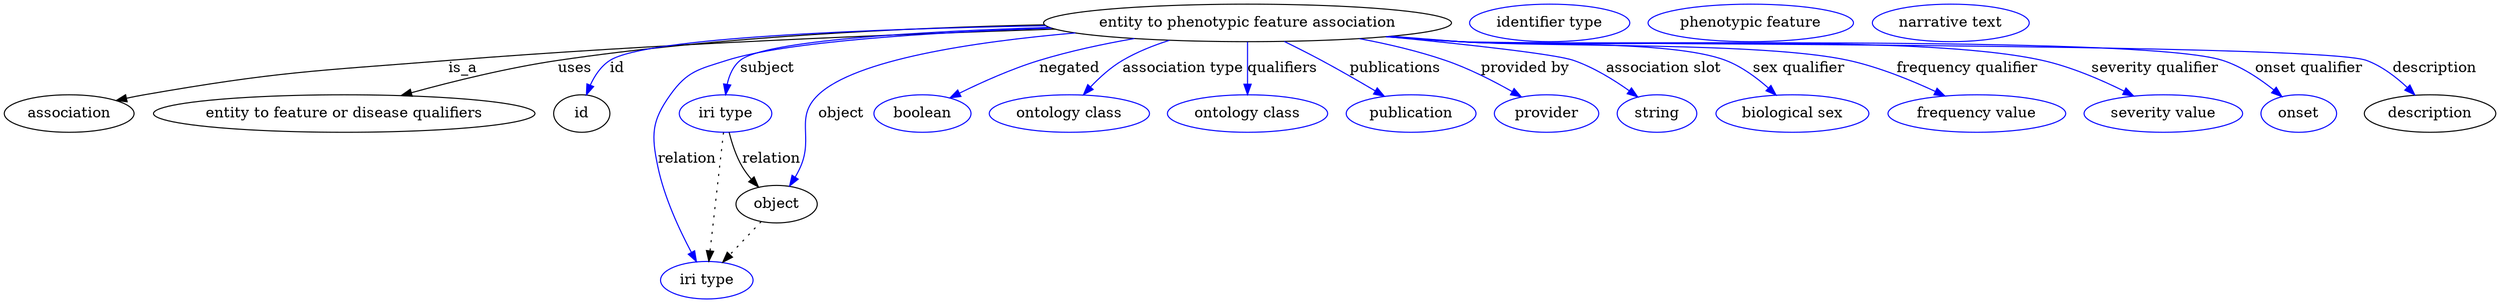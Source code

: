 digraph {
	graph [bb="0,0,1961.8,281"];
	node [label="\N"];
	"entity to phenotypic feature association"	 [height=0.5,
		label="entity to phenotypic feature association",
		pos="982.4,263",
		width=4.1417];
	association	 [height=0.5,
		pos="49.402,177",
		width=1.3723];
	"entity to phenotypic feature association" -> association	 [label=is_a,
		lp="356.68,220",
		pos="e,85.661,189.27 838.78,258.07 709.41,252.88 514.12,243.16 344.85,227 238.85,216.88 211.38,217.97 107.4,195 103.52,194.14 99.517,\
193.15 95.521,192.07"];
	"entity to feature or disease qualifiers"	 [height=0.5,
		pos="255.4,177",
		width=3.8483];
	"entity to phenotypic feature association" -> "entity to feature or disease qualifiers"	 [label=uses,
		lp="440.46,220",
		pos="e,303.55,193.97 840.73,257.29 703.26,251.11 504.56,240.34 428.29,227 389.21,220.16 346.37,207.81 313.11,197.09"];
	id	 [height=0.5,
		pos="439.4,177",
		width=0.75];
	"entity to phenotypic feature association" -> id	 [color=blue,
		label=id,
		lp="475.85,220",
		pos="e,445.3,194.92 835.92,259.57 695.42,255.18 500.18,245.78 469.51,227 460.88,221.72 454.4,212.94 449.71,204.21",
		style=solid];
	subject	 [color=blue,
		height=0.5,
		label="iri type",
		pos="564.4,177",
		width=0.9834];
	"entity to phenotypic feature association" -> subject	 [color=blue,
		label=subject,
		lp="602.23,220",
		pos="e,565.85,195.08 839.79,257.69 733.06,252.47 602.13,242.92 581.75,227 574.85,221.61 570.68,213.31 568.17,205.01",
		style=solid];
	relation	 [color=blue,
		height=0.5,
		label="iri type",
		pos="548.4,18",
		width=0.9834];
	"entity to phenotypic feature association" -> relation	 [color=blue,
		label=relation,
		lp="535.78,134",
		pos="e,540.87,35.718 838.77,258.07 739.48,253.23 616.87,244 568.4,227 544.21,218.51 533.88,216.81 520.4,195 504.43,169.17 508.97,157.01 \
513.64,127 518.1,98.366 528.76,66.968 537.12,45.255",
		style=solid];
	object	 [height=0.5,
		pos="608.4,91",
		width=0.88096];
	"entity to phenotypic feature association" -> object	 [color=blue,
		label=object,
		lp="661.51,177",
		pos="e,617.32,108.32 862.39,252.31 778.26,242.38 675.47,224.58 644.19,195 621.42,173.45 636.31,156.4 625.4,127 624.25,123.89 622.93,120.68 \
621.55,117.52",
		style=solid];
	negated	 [color=blue,
		height=0.5,
		label=boolean,
		pos="725.4,177",
		width=1.0584];
	"entity to phenotypic feature association" -> negated	 [color=blue,
		label=negated,
		lp="848.17,220",
		pos="e,749.46,191 900.11,247.89 875.86,242.42 849.5,235.46 825.87,227 802.54,218.64 777.59,206.25 758.39,195.89",
		style=solid];
	"association type"	 [color=blue,
		height=0.5,
		label="ontology class",
		pos="842.4,177",
		width=1.6931];
	"entity to phenotypic feature association" -> "association type"	 [color=blue,
		label="association type",
		lp="934.31,220",
		pos="e,855.33,194.67 926.24,246.26 913.3,241.12 900,234.73 888.59,227 878.7,220.3 869.43,211.1 861.82,202.41",
		style=solid];
	qualifiers	 [color=blue,
		height=0.5,
		label="ontology class",
		pos="982.4,177",
		width=1.6931];
	"entity to phenotypic feature association" -> qualifiers	 [color=blue,
		label=qualifiers,
		lp="1008.5,220",
		pos="e,982.4,195.21 982.4,244.76 982.4,233.36 982.4,218.43 982.4,205.49",
		style=solid];
	publications	 [color=blue,
		height=0.5,
		label=publication,
		pos="1111.4,177",
		width=1.3859];
	"entity to phenotypic feature association" -> publications	 [color=blue,
		label=publications,
		lp="1093.6,220",
		pos="e,1088.2,193.16 1010.4,245.21 1019.4,239.46 1029.3,233.01 1038.4,227 1052,217.96 1066.9,207.79 1079.7,199",
		style=solid];
	"provided by"	 [color=blue,
		height=0.5,
		label=provider,
		pos="1219.4,177",
		width=1.1129];
	"entity to phenotypic feature association" -> "provided by"	 [color=blue,
		label="provided by",
		lp="1193,220",
		pos="e,1197.1,191.99 1063.3,247.79 1085.8,242.41 1109.9,235.52 1131.4,227 1151.3,219.14 1172.1,207.48 1188.5,197.4",
		style=solid];
	"association slot"	 [color=blue,
		height=0.5,
		label=string,
		pos="1307.4,177",
		width=0.8403];
	"entity to phenotypic feature association" -> "association slot"	 [color=blue,
		label="association slot",
		lp="1301.4,220",
		pos="e,1289.6,191.75 1086.3,250.03 1147.9,241.97 1216.6,232.19 1230.4,227 1248.7,220.12 1267.1,208.36 1281.4,197.98",
		style=solid];
	"sex qualifier"	 [color=blue,
		height=0.5,
		label="biological sex",
		pos="1415.4,177",
		width=1.652];
	"entity to phenotypic feature association" -> "sex qualifier"	 [color=blue,
		label="sex qualifier",
		lp="1407.8,220",
		pos="e,1398,194.29 1089.7,250.47 1107,248.56 1124.7,246.67 1141.4,245 1187.3,240.4 1305.3,243.44 1348.4,227 1363.7,221.17 1378.6,210.75 \
1390.4,200.93",
		style=solid];
	"frequency qualifier"	 [color=blue,
		height=0.5,
		label="frequency value",
		pos="1559.4,177",
		width=1.8561];
	"entity to phenotypic feature association" -> "frequency qualifier"	 [color=blue,
		label="frequency qualifier",
		lp="1541.5,220",
		pos="e,1530.2,193.4 1087.9,250.25 1105.8,248.32 1124.1,246.49 1141.4,245 1276.7,233.36 1314.4,258.98 1446.4,227 1472.4,220.71 1499.8,\
208.7 1521.2,198.03",
		style=solid];
	"severity qualifier"	 [color=blue,
		height=0.5,
		label="severity value",
		pos="1703.4,177",
		width=1.6517];
	"entity to phenotypic feature association" -> "severity qualifier"	 [color=blue,
		label="severity qualifier",
		lp="1685.6,220",
		pos="e,1676.9,193.34 1086.6,250.09 1104.9,248.15 1123.7,246.35 1141.4,245 1242.7,237.28 1499.7,251.35 1598.4,227 1622.8,220.99 1648.2,\
209.02 1668,198.31",
		style=solid];
	"onset qualifier"	 [color=blue,
		height=0.5,
		label=onset,
		pos="1809.4,177",
		width=0.79928];
	"entity to phenotypic feature association" -> "onset qualifier"	 [color=blue,
		label="onset qualifier",
		lp="1805.3,220",
		pos="e,1793.2,192.18 1086.2,250 1104.6,248.06 1123.5,246.28 1141.4,245 1207.4,240.28 1673.5,247.52 1736.4,227 1754.4,221.12 1772,209.29 \
1785.4,198.62",
		style=solid];
	description	 [height=0.5,
		pos="1912.4,177",
		width=1.3723];
	"entity to phenotypic feature association" -> description	 [color=blue,
		label=description,
		lp="1904.5,220",
		pos="e,1896.6,194.39 1085.8,249.97 1104.3,248.02 1123.4,246.25 1141.4,245 1219.9,239.57 1775.4,253.85 1849.4,227 1864.2,221.63 1878.2,\
211.31 1889.2,201.43",
		style=solid];
	association_id	 [color=blue,
		height=0.5,
		label="identifier type",
		pos="1209.4,263",
		width=1.652];
	subject -> relation	 [pos="e,550.22,36.027 562.57,158.76 559.79,131.21 554.51,78.735 551.24,46.223",
		style=dotted];
	subject -> object	 [label=relation,
		lp="604.78,134",
		pos="e,595.09,107.6 569.69,158.91 572.85,149.18 577.3,137.13 582.64,127 584.56,123.36 586.81,119.66 589.16,116.1"];
	object -> relation	 [pos="e,562.17,34.752 594.79,74.435 587.09,65.075 577.33,53.191 568.74,42.745",
		style=dotted];
	"entity to phenotypic feature association_object"	 [color=blue,
		height=0.5,
		label="phenotypic feature",
		pos="1363.4,263",
		width=2.1155];
	"entity to phenotypic feature association_description"	 [color=blue,
		height=0.5,
		label="narrative text",
		pos="1514.4,263",
		width=1.5834];
}

